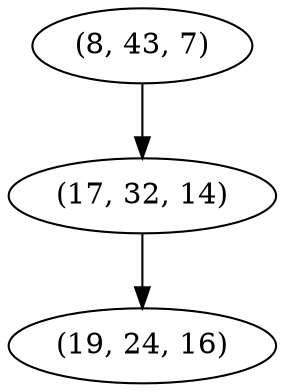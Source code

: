 digraph tree {
    "(8, 43, 7)";
    "(17, 32, 14)";
    "(19, 24, 16)";
    "(8, 43, 7)" -> "(17, 32, 14)";
    "(17, 32, 14)" -> "(19, 24, 16)";
}
